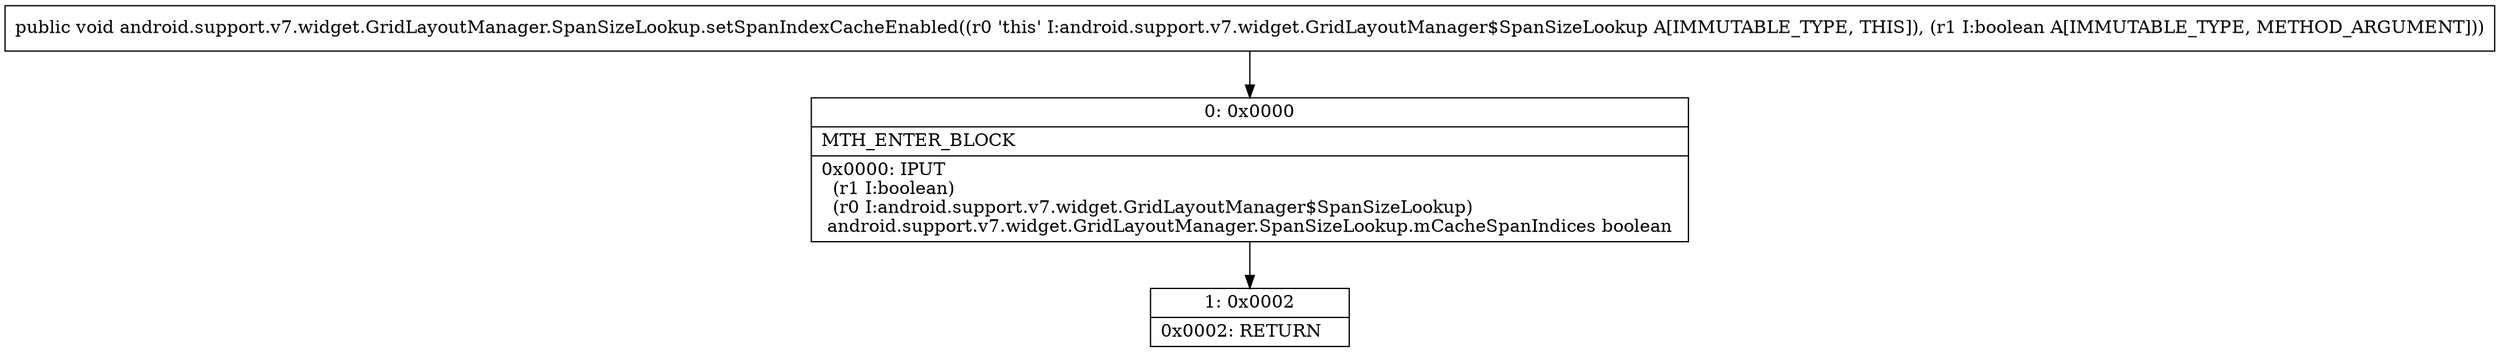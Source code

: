 digraph "CFG forandroid.support.v7.widget.GridLayoutManager.SpanSizeLookup.setSpanIndexCacheEnabled(Z)V" {
Node_0 [shape=record,label="{0\:\ 0x0000|MTH_ENTER_BLOCK\l|0x0000: IPUT  \l  (r1 I:boolean)\l  (r0 I:android.support.v7.widget.GridLayoutManager$SpanSizeLookup)\l android.support.v7.widget.GridLayoutManager.SpanSizeLookup.mCacheSpanIndices boolean \l}"];
Node_1 [shape=record,label="{1\:\ 0x0002|0x0002: RETURN   \l}"];
MethodNode[shape=record,label="{public void android.support.v7.widget.GridLayoutManager.SpanSizeLookup.setSpanIndexCacheEnabled((r0 'this' I:android.support.v7.widget.GridLayoutManager$SpanSizeLookup A[IMMUTABLE_TYPE, THIS]), (r1 I:boolean A[IMMUTABLE_TYPE, METHOD_ARGUMENT])) }"];
MethodNode -> Node_0;
Node_0 -> Node_1;
}

